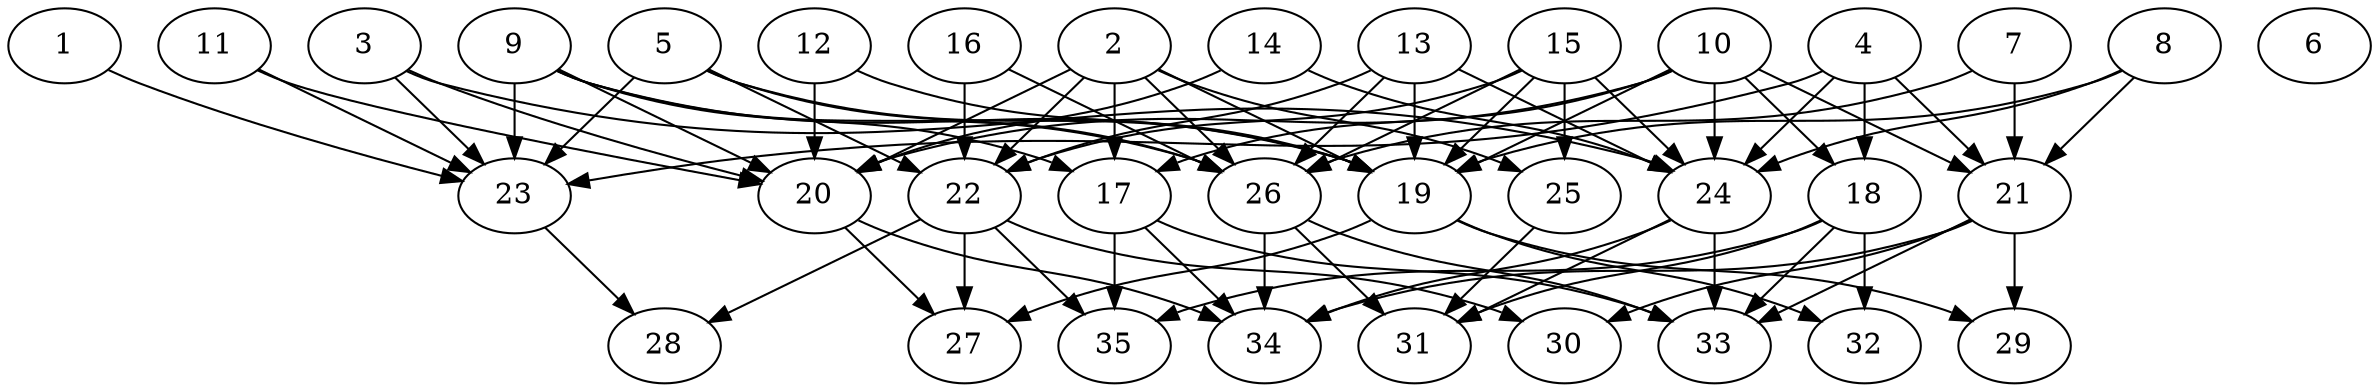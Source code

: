 // DAG automatically generated by daggen at Tue Aug  6 16:28:02 2019
// ./daggen --dot -n 35 --ccr 0.4 --fat 0.8 --regular 0.5 --density 0.5 --mindata 5242880 --maxdata 52428800 
digraph G {
  1 [size="92364800", alpha="0.09", expect_size="36945920"] 
  1 -> 23 [size ="36945920"]
  2 [size="35904000", alpha="0.17", expect_size="14361600"] 
  2 -> 17 [size ="14361600"]
  2 -> 19 [size ="14361600"]
  2 -> 20 [size ="14361600"]
  2 -> 22 [size ="14361600"]
  2 -> 25 [size ="14361600"]
  2 -> 26 [size ="14361600"]
  3 [size="116817920", alpha="0.06", expect_size="46727168"] 
  3 -> 20 [size ="46727168"]
  3 -> 23 [size ="46727168"]
  3 -> 24 [size ="46727168"]
  4 [size="39244800", alpha="0.13", expect_size="15697920"] 
  4 -> 18 [size ="15697920"]
  4 -> 21 [size ="15697920"]
  4 -> 23 [size ="15697920"]
  4 -> 24 [size ="15697920"]
  5 [size="72192000", alpha="0.13", expect_size="28876800"] 
  5 -> 19 [size ="28876800"]
  5 -> 22 [size ="28876800"]
  5 -> 23 [size ="28876800"]
  5 -> 26 [size ="28876800"]
  6 [size="80739840", alpha="0.15", expect_size="32295936"] 
  7 [size="103616000", alpha="0.10", expect_size="41446400"] 
  7 -> 21 [size ="41446400"]
  7 -> 26 [size ="41446400"]
  8 [size="130728960", alpha="0.20", expect_size="52291584"] 
  8 -> 19 [size ="52291584"]
  8 -> 21 [size ="52291584"]
  8 -> 24 [size ="52291584"]
  9 [size="96143360", alpha="0.02", expect_size="38457344"] 
  9 -> 17 [size ="38457344"]
  9 -> 19 [size ="38457344"]
  9 -> 20 [size ="38457344"]
  9 -> 23 [size ="38457344"]
  9 -> 26 [size ="38457344"]
  10 [size="115205120", alpha="0.04", expect_size="46082048"] 
  10 -> 17 [size ="46082048"]
  10 -> 18 [size ="46082048"]
  10 -> 19 [size ="46082048"]
  10 -> 20 [size ="46082048"]
  10 -> 21 [size ="46082048"]
  10 -> 24 [size ="46082048"]
  11 [size="20597760", alpha="0.09", expect_size="8239104"] 
  11 -> 20 [size ="8239104"]
  11 -> 23 [size ="8239104"]
  12 [size="73776640", alpha="0.06", expect_size="29510656"] 
  12 -> 19 [size ="29510656"]
  12 -> 20 [size ="29510656"]
  13 [size="58350080", alpha="0.02", expect_size="23340032"] 
  13 -> 19 [size ="23340032"]
  13 -> 22 [size ="23340032"]
  13 -> 24 [size ="23340032"]
  13 -> 26 [size ="23340032"]
  14 [size="92454400", alpha="0.17", expect_size="36981760"] 
  14 -> 20 [size ="36981760"]
  14 -> 24 [size ="36981760"]
  15 [size="53516800", alpha="0.11", expect_size="21406720"] 
  15 -> 19 [size ="21406720"]
  15 -> 22 [size ="21406720"]
  15 -> 24 [size ="21406720"]
  15 -> 25 [size ="21406720"]
  15 -> 26 [size ="21406720"]
  16 [size="15119360", alpha="0.12", expect_size="6047744"] 
  16 -> 22 [size ="6047744"]
  16 -> 26 [size ="6047744"]
  17 [size="106106880", alpha="0.16", expect_size="42442752"] 
  17 -> 33 [size ="42442752"]
  17 -> 34 [size ="42442752"]
  17 -> 35 [size ="42442752"]
  18 [size="45667840", alpha="0.10", expect_size="18267136"] 
  18 -> 31 [size ="18267136"]
  18 -> 32 [size ="18267136"]
  18 -> 33 [size ="18267136"]
  18 -> 35 [size ="18267136"]
  19 [size="44666880", alpha="0.09", expect_size="17866752"] 
  19 -> 27 [size ="17866752"]
  19 -> 29 [size ="17866752"]
  19 -> 32 [size ="17866752"]
  20 [size="58839040", alpha="0.18", expect_size="23535616"] 
  20 -> 27 [size ="23535616"]
  20 -> 34 [size ="23535616"]
  21 [size="83691520", alpha="0.01", expect_size="33476608"] 
  21 -> 29 [size ="33476608"]
  21 -> 30 [size ="33476608"]
  21 -> 33 [size ="33476608"]
  21 -> 34 [size ="33476608"]
  22 [size="20060160", alpha="0.07", expect_size="8024064"] 
  22 -> 27 [size ="8024064"]
  22 -> 28 [size ="8024064"]
  22 -> 30 [size ="8024064"]
  22 -> 35 [size ="8024064"]
  23 [size="56087040", alpha="0.12", expect_size="22434816"] 
  23 -> 28 [size ="22434816"]
  24 [size="69583360", alpha="0.00", expect_size="27833344"] 
  24 -> 31 [size ="27833344"]
  24 -> 33 [size ="27833344"]
  24 -> 34 [size ="27833344"]
  25 [size="51322880", alpha="0.19", expect_size="20529152"] 
  25 -> 31 [size ="20529152"]
  26 [size="117754880", alpha="0.08", expect_size="47101952"] 
  26 -> 31 [size ="47101952"]
  26 -> 33 [size ="47101952"]
  26 -> 34 [size ="47101952"]
  27 [size="73126400", alpha="0.14", expect_size="29250560"] 
  28 [size="52147200", alpha="0.19", expect_size="20858880"] 
  29 [size="110853120", alpha="0.18", expect_size="44341248"] 
  30 [size="47585280", alpha="0.15", expect_size="19034112"] 
  31 [size="38346240", alpha="0.13", expect_size="15338496"] 
  32 [size="44426240", alpha="0.01", expect_size="17770496"] 
  33 [size="88627200", alpha="0.17", expect_size="35450880"] 
  34 [size="38730240", alpha="0.06", expect_size="15492096"] 
  35 [size="38840320", alpha="0.02", expect_size="15536128"] 
}
